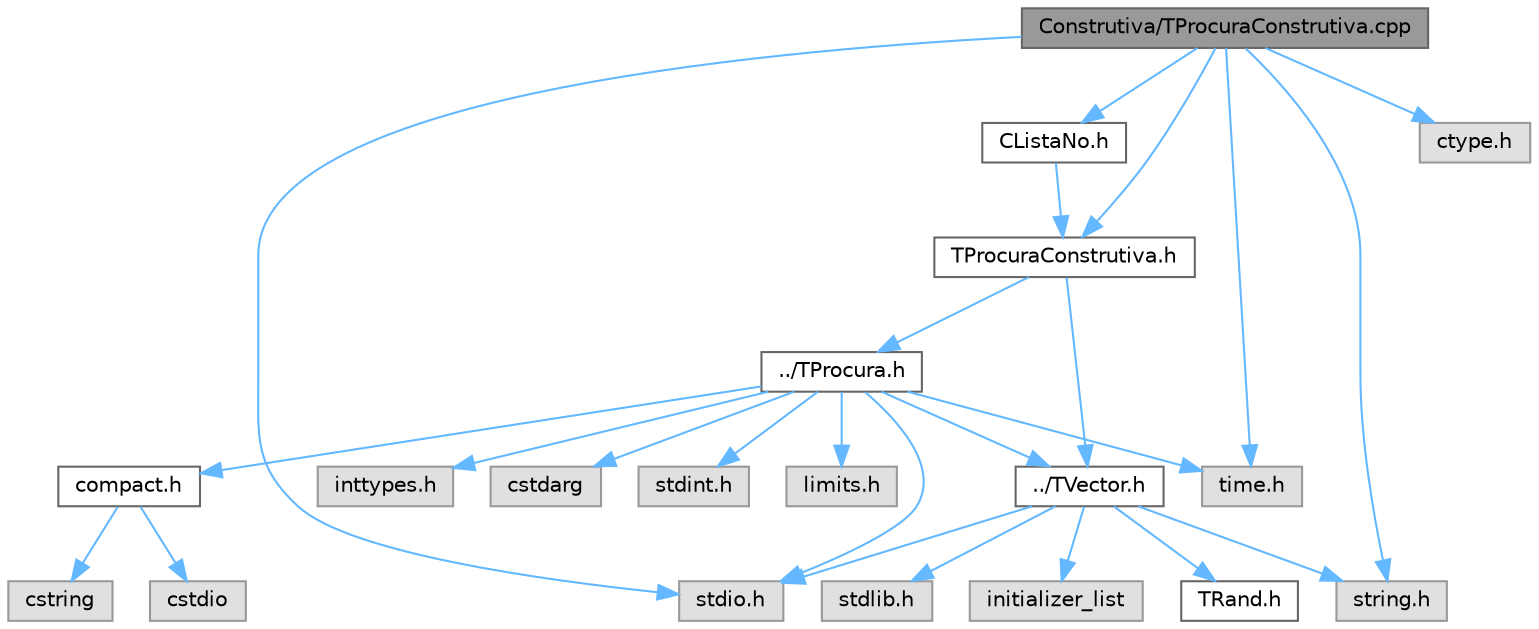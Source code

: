 digraph "Construtiva/TProcuraConstrutiva.cpp"
{
 // LATEX_PDF_SIZE
  bgcolor="transparent";
  edge [fontname=Helvetica,fontsize=10,labelfontname=Helvetica,labelfontsize=10];
  node [fontname=Helvetica,fontsize=10,shape=box,height=0.2,width=0.4];
  Node1 [id="Node000001",label="Construtiva/TProcuraConstrutiva.cpp",height=0.2,width=0.4,color="gray40", fillcolor="grey60", style="filled", fontcolor="black",tooltip=" "];
  Node1 -> Node2 [id="edge25_Node000001_Node000002",color="steelblue1",style="solid",tooltip=" "];
  Node2 [id="Node000002",label="TProcuraConstrutiva.h",height=0.2,width=0.4,color="grey40", fillcolor="white", style="filled",URL="$TProcuraConstrutiva_8h.html",tooltip=" "];
  Node2 -> Node3 [id="edge26_Node000002_Node000003",color="steelblue1",style="solid",tooltip=" "];
  Node3 [id="Node000003",label="../TVector.h",height=0.2,width=0.4,color="grey40", fillcolor="white", style="filled",URL="$TVector_8h.html",tooltip="Vetor dinâmico genérico com operações de pilha, conjuntos e algoritmos úteis."];
  Node3 -> Node4 [id="edge27_Node000003_Node000004",color="steelblue1",style="solid",tooltip=" "];
  Node4 [id="Node000004",label="stdlib.h",height=0.2,width=0.4,color="grey60", fillcolor="#E0E0E0", style="filled",tooltip=" "];
  Node3 -> Node5 [id="edge28_Node000003_Node000005",color="steelblue1",style="solid",tooltip=" "];
  Node5 [id="Node000005",label="string.h",height=0.2,width=0.4,color="grey60", fillcolor="#E0E0E0", style="filled",tooltip=" "];
  Node3 -> Node6 [id="edge29_Node000003_Node000006",color="steelblue1",style="solid",tooltip=" "];
  Node6 [id="Node000006",label="stdio.h",height=0.2,width=0.4,color="grey60", fillcolor="#E0E0E0", style="filled",tooltip=" "];
  Node3 -> Node7 [id="edge30_Node000003_Node000007",color="steelblue1",style="solid",tooltip=" "];
  Node7 [id="Node000007",label="initializer_list",height=0.2,width=0.4,color="grey60", fillcolor="#E0E0E0", style="filled",tooltip=" "];
  Node3 -> Node8 [id="edge31_Node000003_Node000008",color="steelblue1",style="solid",tooltip=" "];
  Node8 [id="Node000008",label="TRand.h",height=0.2,width=0.4,color="grey40", fillcolor="white", style="filled",URL="$TRand_8h.html",tooltip="Interface para geração de números aleatórios independentes do sistema operativo."];
  Node2 -> Node9 [id="edge32_Node000002_Node000009",color="steelblue1",style="solid",tooltip=" "];
  Node9 [id="Node000009",label="../TProcura.h",height=0.2,width=0.4,color="grey40", fillcolor="white", style="filled",URL="$TProcura_8h.html",tooltip=" "];
  Node9 -> Node3 [id="edge33_Node000009_Node000003",color="steelblue1",style="solid",tooltip=" "];
  Node9 -> Node10 [id="edge34_Node000009_Node000010",color="steelblue1",style="solid",tooltip=" "];
  Node10 [id="Node000010",label="time.h",height=0.2,width=0.4,color="grey60", fillcolor="#E0E0E0", style="filled",tooltip=" "];
  Node9 -> Node11 [id="edge35_Node000009_Node000011",color="steelblue1",style="solid",tooltip=" "];
  Node11 [id="Node000011",label="stdint.h",height=0.2,width=0.4,color="grey60", fillcolor="#E0E0E0", style="filled",tooltip=" "];
  Node9 -> Node12 [id="edge36_Node000009_Node000012",color="steelblue1",style="solid",tooltip=" "];
  Node12 [id="Node000012",label="limits.h",height=0.2,width=0.4,color="grey60", fillcolor="#E0E0E0", style="filled",tooltip=" "];
  Node9 -> Node6 [id="edge37_Node000009_Node000006",color="steelblue1",style="solid",tooltip=" "];
  Node9 -> Node13 [id="edge38_Node000009_Node000013",color="steelblue1",style="solid",tooltip=" "];
  Node13 [id="Node000013",label="inttypes.h",height=0.2,width=0.4,color="grey60", fillcolor="#E0E0E0", style="filled",tooltip=" "];
  Node9 -> Node14 [id="edge39_Node000009_Node000014",color="steelblue1",style="solid",tooltip=" "];
  Node14 [id="Node000014",label="cstdarg",height=0.2,width=0.4,color="grey60", fillcolor="#E0E0E0", style="filled",tooltip=" "];
  Node9 -> Node15 [id="edge40_Node000009_Node000015",color="steelblue1",style="solid",tooltip=" "];
  Node15 [id="Node000015",label="compact.h",height=0.2,width=0.4,color="grey40", fillcolor="white", style="filled",URL="$compact_8h.html",tooltip=" "];
  Node15 -> Node16 [id="edge41_Node000015_Node000016",color="steelblue1",style="solid",tooltip=" "];
  Node16 [id="Node000016",label="cstdio",height=0.2,width=0.4,color="grey60", fillcolor="#E0E0E0", style="filled",tooltip=" "];
  Node15 -> Node17 [id="edge42_Node000015_Node000017",color="steelblue1",style="solid",tooltip=" "];
  Node17 [id="Node000017",label="cstring",height=0.2,width=0.4,color="grey60", fillcolor="#E0E0E0", style="filled",tooltip=" "];
  Node1 -> Node18 [id="edge43_Node000001_Node000018",color="steelblue1",style="solid",tooltip=" "];
  Node18 [id="Node000018",label="CListaNo.h",height=0.2,width=0.4,color="grey40", fillcolor="white", style="filled",URL="$CListaNo_8h.html",tooltip=" "];
  Node18 -> Node2 [id="edge44_Node000018_Node000002",color="steelblue1",style="solid",tooltip=" "];
  Node1 -> Node6 [id="edge45_Node000001_Node000006",color="steelblue1",style="solid",tooltip=" "];
  Node1 -> Node10 [id="edge46_Node000001_Node000010",color="steelblue1",style="solid",tooltip=" "];
  Node1 -> Node5 [id="edge47_Node000001_Node000005",color="steelblue1",style="solid",tooltip=" "];
  Node1 -> Node19 [id="edge48_Node000001_Node000019",color="steelblue1",style="solid",tooltip=" "];
  Node19 [id="Node000019",label="ctype.h",height=0.2,width=0.4,color="grey60", fillcolor="#E0E0E0", style="filled",tooltip=" "];
}
